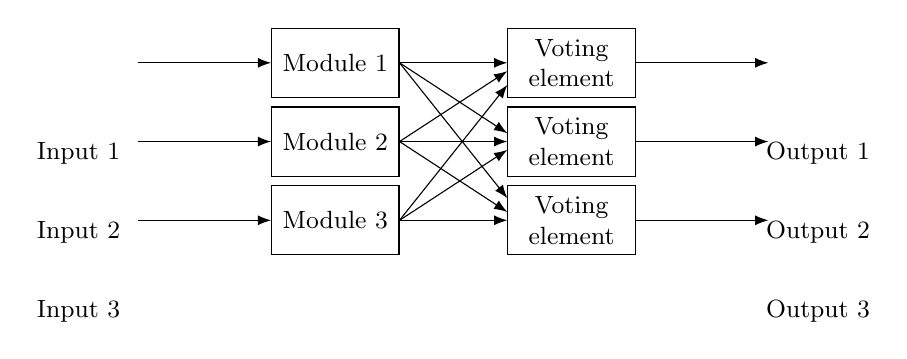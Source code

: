 \begin{tikzpicture}[
	textbox/.style={font=\small, draw, text width=40, minimum height=25, inner sep=3, align=center},
	circ/.style={circle, draw, minimum width=3, minimum height=3, inner sep=0, fill, align=center}
]
\node[textbox] (mod1) at (0, 1) {Module 1};
\node[textbox] (mod2) at (0, 0) {Module 2};
\node[textbox] (mod3) at (0,-1) {Module 3};

\node[textbox] (vote1) at (3, 1) {Voting\\element};
\node[textbox] (vote2) at (3, 0) {Voting\\element};
\node[textbox] (vote3) at (3,-1) {Voting\\element};
\draw[-Latex]  (mod1.east) -- (vote1.west);
\draw[-Latex]  (mod1.east) -- ([yshift=3]vote2.west);
\draw[-Latex]  (mod1.east) -- ([yshift=8]vote3.west);
\draw[-Latex]  (mod2.east) -- ([yshift=-3]vote1.west);
\draw[-Latex]  (mod2.east) -- (vote2.west);
\draw[-Latex]  (mod2.east) -- ([yshift=3]vote3.west);
\draw[-Latex]  (mod3.east) -- ([yshift=-8]vote1.west);
\draw[-Latex]  (mod3.east) -- ([yshift=-3]vote2.west);
\draw[-Latex]  (mod3.east) -- (vote3.west);

\draw[Latex-]  (mod1) -- ++(-2.5,0) node[above right=-2] {\small Input 1};
\draw[Latex-]  (mod2) -- ++(-2.5,0) node[above right=-2] {\small Input 2};
\draw[Latex-]  (mod3) -- ++(-2.5,0) node[above right=-2] {\small Input 3};

\draw[-Latex]  (vote1) -- ++(2.5,0) node[above left=-2] {\small Output 1};
\draw[-Latex]  (vote2) -- ++(2.5,0) node[above left=-2] {\small Output 2};
\draw[-Latex]  (vote3) -- ++(2.5,0) node[above left=-2] {\small Output 3};
\end{tikzpicture}